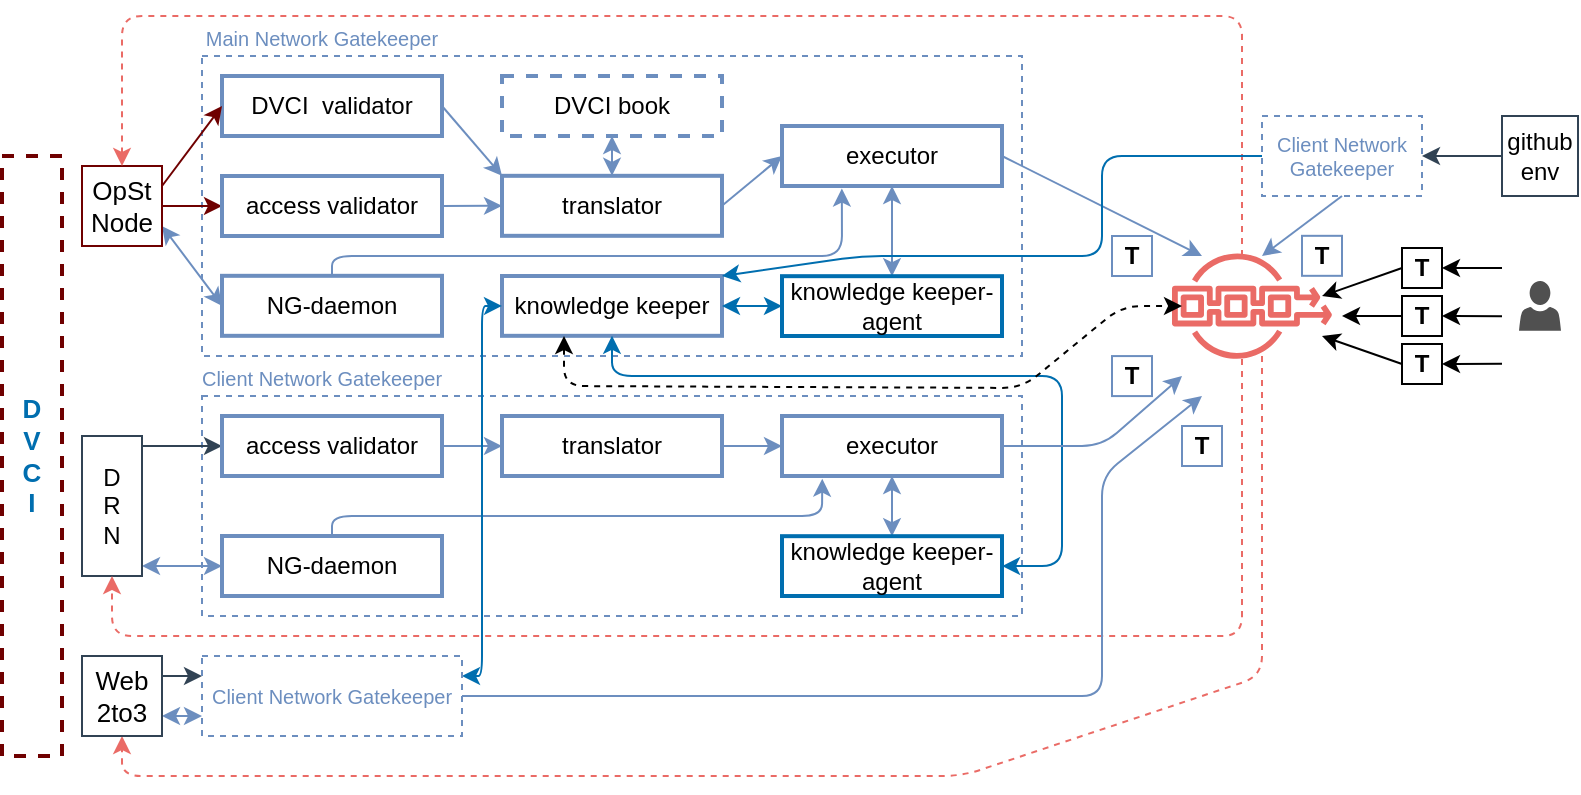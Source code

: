 <mxfile>
    <diagram id="G1Krqd5soT9Q-9YwSz64" name="Page-1">
        <mxGraphModel dx="2401" dy="1187" grid="1" gridSize="10" guides="1" tooltips="1" connect="1" arrows="1" fold="1" page="1" pageScale="1" pageWidth="1169" pageHeight="827" math="0" shadow="0">
            <root>
                <mxCell id="0"/>
                <mxCell id="1" parent="0"/>
                <mxCell id="32" value="" style="rounded=0;whiteSpace=wrap;html=1;fillColor=none;strokeColor=#6C8EBF;dashed=1;" parent="1" vertex="1">
                    <mxGeometry x="291" y="244" width="410" height="150" as="geometry"/>
                </mxCell>
                <mxCell id="13" value="" style="rounded=0;whiteSpace=wrap;html=1;fillColor=none;strokeColor=#6C8EBF;dashed=1;" parent="1" vertex="1">
                    <mxGeometry x="291" y="414" width="410" height="110" as="geometry"/>
                </mxCell>
                <mxCell id="40" style="edgeStyle=none;html=1;exitX=1;exitY=0.5;exitDx=0;exitDy=0;entryX=0;entryY=0;entryDx=0;entryDy=0;strokeColor=#6C8EBF;fontSize=13;startArrow=none;startFill=0;endArrow=classic;endFill=1;" parent="1" source="2" target="6" edge="1">
                    <mxGeometry relative="1" as="geometry"/>
                </mxCell>
                <mxCell id="2" value="DVCI&amp;nbsp; validator" style="rounded=0;whiteSpace=wrap;html=1;fillColor=none;strokeColor=#6c8ebf;strokeWidth=2;gradientColor=#7ea6e0;" parent="1" vertex="1">
                    <mxGeometry x="301" y="254" width="110" height="30" as="geometry"/>
                </mxCell>
                <mxCell id="3" value="knowledge keeper" style="rounded=0;whiteSpace=wrap;html=1;fillColor=none;strokeColor=#6C8EBF;strokeWidth=2;gradientColor=#7ea6e0;rotation=0;" parent="1" vertex="1">
                    <mxGeometry x="441" y="354" width="110" height="29.91" as="geometry"/>
                </mxCell>
                <mxCell id="36" style="edgeStyle=none;html=1;exitX=0;exitY=0.5;exitDx=0;exitDy=0;entryX=1;entryY=0.75;entryDx=0;entryDy=0;strokeColor=#6C8EBF;fontSize=13;startArrow=classic;startFill=1;endArrow=classic;endFill=1;" parent="1" source="4" target="29" edge="1">
                    <mxGeometry relative="1" as="geometry"/>
                </mxCell>
                <mxCell id="39" style="edgeStyle=none;html=1;exitX=0.5;exitY=0;exitDx=0;exitDy=0;entryX=0.272;entryY=1.042;entryDx=0;entryDy=0;strokeColor=#6C8EBF;fontSize=13;startArrow=none;startFill=0;endArrow=classic;endFill=1;entryPerimeter=0;" parent="1" source="4" target="5" edge="1">
                    <mxGeometry relative="1" as="geometry">
                        <Array as="points">
                            <mxPoint x="356" y="344"/>
                            <mxPoint x="611" y="344"/>
                        </Array>
                    </mxGeometry>
                </mxCell>
                <mxCell id="4" value="NG-daemon" style="rounded=0;whiteSpace=wrap;html=1;fillColor=none;strokeColor=#6C8EBF;strokeWidth=2;gradientColor=#7ea6e0;rotation=0;" parent="1" vertex="1">
                    <mxGeometry x="301" y="353.91" width="110" height="30" as="geometry"/>
                </mxCell>
                <mxCell id="42" style="edgeStyle=none;html=1;exitX=1;exitY=0.5;exitDx=0;exitDy=0;strokeColor=#6C8EBF;fontSize=13;startArrow=none;startFill=0;endArrow=classic;endFill=1;entryX=0.25;entryY=0.25;entryDx=0;entryDy=0;entryPerimeter=0;" parent="1" source="5" target="52" edge="1">
                    <mxGeometry relative="1" as="geometry">
                        <mxPoint x="741" y="309.046" as="targetPoint"/>
                        <Array as="points"/>
                    </mxGeometry>
                </mxCell>
                <mxCell id="5" value="executor" style="rounded=0;whiteSpace=wrap;html=1;fillColor=none;strokeColor=#6C8EBF;strokeWidth=2;gradientColor=#7ea6e0;rotation=0;" parent="1" vertex="1">
                    <mxGeometry x="581" y="279" width="110" height="30" as="geometry"/>
                </mxCell>
                <mxCell id="41" style="edgeStyle=none;html=1;exitX=1;exitY=0.5;exitDx=0;exitDy=0;entryX=0;entryY=0.5;entryDx=0;entryDy=0;strokeColor=#6C8EBF;fontSize=13;startArrow=none;startFill=0;endArrow=classic;endFill=1;" parent="1" source="6" target="5" edge="1">
                    <mxGeometry relative="1" as="geometry"/>
                </mxCell>
                <mxCell id="123" style="edgeStyle=none;html=1;exitX=0.5;exitY=0;exitDx=0;exitDy=0;entryX=0.5;entryY=1;entryDx=0;entryDy=0;strokeColor=#6C8EBF;startArrow=classic;startFill=1;endArrow=classic;endFill=1;" parent="1" source="6" target="122" edge="1">
                    <mxGeometry relative="1" as="geometry"/>
                </mxCell>
                <mxCell id="6" value="translator" style="rounded=0;whiteSpace=wrap;html=1;fillColor=none;strokeColor=#6c8ebf;strokeWidth=2;gradientColor=#7ea6e0;" parent="1" vertex="1">
                    <mxGeometry x="441" y="303.91" width="110" height="30" as="geometry"/>
                </mxCell>
                <mxCell id="16" style="edgeStyle=none;html=1;exitX=0;exitY=0.5;exitDx=0;exitDy=0;entryX=1;entryY=0.071;entryDx=0;entryDy=0;entryPerimeter=0;strokeColor=#314354;fillColor=#647687;endArrow=none;endFill=0;startArrow=classic;startFill=1;" parent="1" source="8" target="14" edge="1">
                    <mxGeometry relative="1" as="geometry"/>
                </mxCell>
                <mxCell id="8" value="access validator" style="rounded=0;whiteSpace=wrap;html=1;fillColor=none;strokeColor=#6c8ebf;strokeWidth=2;gradientColor=#7ea6e0;" parent="1" vertex="1">
                    <mxGeometry x="301" y="424" width="110" height="30" as="geometry"/>
                </mxCell>
                <mxCell id="22" style="edgeStyle=none;html=1;exitX=0.5;exitY=0;exitDx=0;exitDy=0;entryX=0.5;entryY=1;entryDx=0;entryDy=0;strokeColor=#6C8EBF;startArrow=classic;startFill=1;endArrow=classic;endFill=1;" parent="1" source="9" target="11" edge="1">
                    <mxGeometry relative="1" as="geometry"/>
                </mxCell>
                <mxCell id="46" style="edgeStyle=none;html=1;exitX=1;exitY=0.5;exitDx=0;exitDy=0;entryX=0.5;entryY=1;entryDx=0;entryDy=0;strokeColor=#006EAF;fontSize=13;startArrow=classic;startFill=1;endArrow=classic;endFill=1;fillColor=#1ba1e2;" parent="1" source="9" target="3" edge="1">
                    <mxGeometry relative="1" as="geometry">
                        <Array as="points">
                            <mxPoint x="721" y="499"/>
                            <mxPoint x="721" y="404"/>
                            <mxPoint x="496" y="404"/>
                        </Array>
                    </mxGeometry>
                </mxCell>
                <mxCell id="9" value="knowledge keeper-agent" style="rounded=0;whiteSpace=wrap;html=1;fillColor=none;strokeColor=#006EAF;strokeWidth=2;rotation=0;fontColor=default;" parent="1" vertex="1">
                    <mxGeometry x="581" y="484.09" width="110" height="29.91" as="geometry"/>
                </mxCell>
                <mxCell id="15" style="edgeStyle=none;html=1;exitX=0;exitY=0.5;exitDx=0;exitDy=0;entryX=1;entryY=0.928;entryDx=0;entryDy=0;entryPerimeter=0;strokeColor=#6C8EBF;startArrow=classic;startFill=1;" parent="1" source="10" target="14" edge="1">
                    <mxGeometry relative="1" as="geometry"/>
                </mxCell>
                <mxCell id="26" style="edgeStyle=none;html=1;exitX=0.5;exitY=0;exitDx=0;exitDy=0;entryX=0.183;entryY=1.045;entryDx=0;entryDy=0;strokeColor=#6C8EBF;startArrow=none;startFill=0;endArrow=classic;endFill=1;entryPerimeter=0;" parent="1" source="10" target="11" edge="1">
                    <mxGeometry relative="1" as="geometry">
                        <Array as="points">
                            <mxPoint x="356" y="474"/>
                            <mxPoint x="431" y="474"/>
                            <mxPoint x="601" y="474"/>
                        </Array>
                    </mxGeometry>
                </mxCell>
                <mxCell id="10" value="NG-daemon" style="rounded=0;whiteSpace=wrap;html=1;fillColor=none;strokeColor=#6C8EBF;strokeWidth=2;gradientColor=#7ea6e0;rotation=0;" parent="1" vertex="1">
                    <mxGeometry x="301" y="484" width="110" height="30" as="geometry"/>
                </mxCell>
                <mxCell id="20" style="edgeStyle=none;html=1;exitX=0;exitY=0.5;exitDx=0;exitDy=0;entryX=1;entryY=0.5;entryDx=0;entryDy=0;strokeColor=#6C8EBF;startArrow=classic;startFill=1;endArrow=none;endFill=0;" parent="1" source="11" target="12" edge="1">
                    <mxGeometry relative="1" as="geometry"/>
                </mxCell>
                <mxCell id="27" style="edgeStyle=none;html=1;exitX=1;exitY=0.5;exitDx=0;exitDy=0;strokeColor=#6C8EBF;startArrow=none;startFill=0;endArrow=classic;endFill=1;entryX=0.15;entryY=0.85;entryDx=0;entryDy=0;entryPerimeter=0;" parent="1" source="11" target="52" edge="1">
                    <mxGeometry relative="1" as="geometry">
                        <mxPoint x="741" y="439" as="targetPoint"/>
                        <Array as="points">
                            <mxPoint x="741" y="439"/>
                        </Array>
                    </mxGeometry>
                </mxCell>
                <mxCell id="11" value="executor" style="rounded=0;whiteSpace=wrap;html=1;fillColor=none;strokeColor=#6C8EBF;strokeWidth=2;gradientColor=#7ea6e0;rotation=0;" parent="1" vertex="1">
                    <mxGeometry x="581" y="424" width="110" height="30" as="geometry"/>
                </mxCell>
                <mxCell id="18" style="edgeStyle=none;html=1;exitX=0;exitY=0.5;exitDx=0;exitDy=0;entryX=1;entryY=0.5;entryDx=0;entryDy=0;strokeColor=#6C8EBF;startArrow=classic;startFill=1;endArrow=none;endFill=0;" parent="1" source="12" target="8" edge="1">
                    <mxGeometry relative="1" as="geometry"/>
                </mxCell>
                <mxCell id="12" value="translator" style="rounded=0;whiteSpace=wrap;html=1;fillColor=none;strokeColor=#6c8ebf;strokeWidth=2;gradientColor=#7ea6e0;" parent="1" vertex="1">
                    <mxGeometry x="441" y="424" width="110" height="30" as="geometry"/>
                </mxCell>
                <mxCell id="14" value="D&lt;br&gt;R&lt;br&gt;N" style="rounded=0;whiteSpace=wrap;html=1;strokeColor=#314354;fillColor=none;fontColor=default;" parent="1" vertex="1">
                    <mxGeometry x="231" y="434" width="30" height="70" as="geometry"/>
                </mxCell>
                <mxCell id="28" value="&lt;font color=&quot;#006eaf&quot; style=&quot;font-size: 13px;&quot;&gt;&lt;b style=&quot;&quot;&gt;D&lt;br&gt;V&lt;br&gt;C&lt;br&gt;I&lt;/b&gt;&lt;/font&gt;" style="rounded=0;whiteSpace=wrap;html=1;strokeColor=#6F0000;strokeWidth=2;fontSize=10;fontColor=#ffffff;fillColor=none;dashed=1;" parent="1" vertex="1">
                    <mxGeometry x="191" y="294" width="30" height="300" as="geometry"/>
                </mxCell>
                <mxCell id="44" style="edgeStyle=none;html=1;exitX=1;exitY=0.25;exitDx=0;exitDy=0;entryX=0;entryY=0.5;entryDx=0;entryDy=0;strokeColor=#6F0000;fontSize=13;startArrow=none;startFill=0;endArrow=classic;endFill=1;fillColor=#a20025;" parent="1" source="29" target="2" edge="1">
                    <mxGeometry relative="1" as="geometry"/>
                </mxCell>
                <mxCell id="118" style="edgeStyle=none;html=1;exitX=1;exitY=0.5;exitDx=0;exitDy=0;entryX=0;entryY=0.5;entryDx=0;entryDy=0;fillColor=#a20025;strokeColor=#6F0000;" parent="1" source="29" target="117" edge="1">
                    <mxGeometry relative="1" as="geometry"/>
                </mxCell>
                <mxCell id="29" value="OpSt&lt;br&gt;Node" style="rounded=0;whiteSpace=wrap;html=1;strokeColor=#6F0000;fontSize=13;fillColor=none;fontColor=default;" parent="1" vertex="1">
                    <mxGeometry x="231" y="299" width="40" height="40" as="geometry"/>
                </mxCell>
                <mxCell id="34" style="edgeStyle=none;html=1;exitX=0.5;exitY=0;exitDx=0;exitDy=0;entryX=0.5;entryY=1;entryDx=0;entryDy=0;strokeColor=#6C8EBF;fontSize=13;startArrow=classic;startFill=1;endArrow=classic;endFill=1;" parent="1" source="33" target="5" edge="1">
                    <mxGeometry relative="1" as="geometry"/>
                </mxCell>
                <mxCell id="45" style="edgeStyle=none;html=1;exitX=0;exitY=0.5;exitDx=0;exitDy=0;entryX=1;entryY=0.5;entryDx=0;entryDy=0;strokeColor=#006EAF;fontSize=13;startArrow=classic;startFill=1;endArrow=classic;endFill=1;fillColor=#1ba1e2;" parent="1" source="33" target="3" edge="1">
                    <mxGeometry relative="1" as="geometry"/>
                </mxCell>
                <mxCell id="33" value="knowledge keeper-agent" style="rounded=0;whiteSpace=wrap;html=1;fillColor=none;strokeColor=#006EAF;strokeWidth=2;rotation=0;fontColor=default;" parent="1" vertex="1">
                    <mxGeometry x="581" y="354.09" width="110" height="29.91" as="geometry"/>
                </mxCell>
                <mxCell id="55" style="edgeStyle=none;html=1;exitX=0.45;exitY=0.25;exitDx=0;exitDy=0;exitPerimeter=0;entryX=0.5;entryY=0;entryDx=0;entryDy=0;dashed=1;strokeColor=#EA6B66;fontSize=13;startArrow=none;startFill=0;endArrow=classic;endFill=1;" parent="1" source="52" target="29" edge="1">
                    <mxGeometry relative="1" as="geometry">
                        <Array as="points">
                            <mxPoint x="811" y="224"/>
                            <mxPoint x="251" y="224"/>
                            <mxPoint x="251" y="264"/>
                            <mxPoint x="251" y="274"/>
                        </Array>
                    </mxGeometry>
                </mxCell>
                <mxCell id="56" style="edgeStyle=none;html=1;exitX=0.45;exitY=0.765;exitDx=0;exitDy=0;exitPerimeter=0;entryX=0.5;entryY=1;entryDx=0;entryDy=0;dashed=1;strokeColor=#EA6B66;fontSize=13;startArrow=none;startFill=0;endArrow=classic;endFill=1;" parent="1" source="52" target="14" edge="1">
                    <mxGeometry relative="1" as="geometry">
                        <Array as="points">
                            <mxPoint x="811" y="534"/>
                            <mxPoint x="246" y="534"/>
                        </Array>
                    </mxGeometry>
                </mxCell>
                <mxCell id="96" style="edgeStyle=none;html=1;exitX=0.55;exitY=0.75;exitDx=0;exitDy=0;exitPerimeter=0;entryX=0.5;entryY=1;entryDx=0;entryDy=0;strokeColor=#EA6B66;fontSize=10;fontColor=#6C8EBF;startArrow=none;startFill=0;endArrow=classic;endFill=1;dashed=1;" parent="1" source="52" target="91" edge="1">
                    <mxGeometry relative="1" as="geometry">
                        <Array as="points">
                            <mxPoint x="821" y="554"/>
                            <mxPoint x="671" y="604"/>
                            <mxPoint x="251" y="604"/>
                        </Array>
                    </mxGeometry>
                </mxCell>
                <mxCell id="52" value="" style="sketch=0;points=[[0,0,0],[0.25,0,0],[0.5,0,0],[0.75,0,0],[1,0,0],[0,1,0],[0.25,1,0],[0.5,1,0],[0.75,1,0],[1,1,0],[0,0.25,0],[0,0.5,0],[0,0.75,0],[1,0.25,0],[1,0.5,0],[1,0.75,0]];outlineConnect=0;fontColor=#232F3E;gradientColor=#F78E04;gradientDirection=north;fillColor=none;strokeColor=#EA6B66;dashed=0;verticalLabelPosition=bottom;verticalAlign=top;align=center;html=1;fontSize=12;fontStyle=0;aspect=fixed;shape=mxgraph.aws4.resourceIcon;resIcon=mxgraph.aws4.managed_blockchain;strokeWidth=1;" parent="1" vertex="1">
                    <mxGeometry x="766" y="319.04" width="100" height="100" as="geometry"/>
                </mxCell>
                <mxCell id="58" value="&lt;font color=&quot;#6c8ebf&quot; style=&quot;font-size: 10px;&quot;&gt;Main Network Gatekeeper&lt;/font&gt;" style="text;html=1;strokeColor=none;fillColor=none;align=center;verticalAlign=middle;whiteSpace=wrap;rounded=0;strokeWidth=1;fontSize=13;" parent="1" vertex="1">
                    <mxGeometry x="281" y="224" width="140" height="20" as="geometry"/>
                </mxCell>
                <mxCell id="59" value="&lt;font color=&quot;#6c8ebf&quot; style=&quot;font-size: 10px;&quot;&gt;Client Network Gatekeeper&lt;/font&gt;" style="text;html=1;strokeColor=none;fillColor=none;align=center;verticalAlign=middle;whiteSpace=wrap;rounded=0;strokeWidth=1;fontSize=13;" parent="1" vertex="1">
                    <mxGeometry x="281" y="389.04" width="140" height="30" as="geometry"/>
                </mxCell>
                <mxCell id="120" style="edgeStyle=none;html=1;exitX=0.5;exitY=1;exitDx=0;exitDy=0;entryX=0.55;entryY=0.25;entryDx=0;entryDy=0;entryPerimeter=0;strokeColor=#6C8EBF;" parent="1" source="70" target="52" edge="1">
                    <mxGeometry relative="1" as="geometry"/>
                </mxCell>
                <mxCell id="124" style="edgeStyle=none;html=1;exitX=0;exitY=0.5;exitDx=0;exitDy=0;entryX=1;entryY=0;entryDx=0;entryDy=0;strokeColor=#006EAF;fillColor=#1ba1e2;" parent="1" source="70" target="3" edge="1">
                    <mxGeometry relative="1" as="geometry">
                        <Array as="points">
                            <mxPoint x="741" y="294"/>
                            <mxPoint x="741" y="344"/>
                            <mxPoint x="621" y="344"/>
                        </Array>
                    </mxGeometry>
                </mxCell>
                <mxCell id="70" value="Client Network &lt;br&gt;Gatekeeper" style="rounded=0;whiteSpace=wrap;html=1;strokeColor=#6C8EBF;strokeWidth=1;fontSize=10;fontColor=#6C8EBF;fillColor=none;dashed=1;" parent="1" vertex="1">
                    <mxGeometry x="821" y="274" width="80" height="40" as="geometry"/>
                </mxCell>
                <mxCell id="82" style="edgeStyle=none;html=1;exitX=0;exitY=0.5;exitDx=0;exitDy=0;entryX=1;entryY=0.5;entryDx=0;entryDy=0;strokeColor=#314354;fontSize=10;fontColor=#6C8EBF;startArrow=none;startFill=0;endArrow=classic;endFill=1;fillColor=#647687;" parent="1" source="73" target="70" edge="1">
                    <mxGeometry relative="1" as="geometry"/>
                </mxCell>
                <mxCell id="73" value="github &lt;br&gt;env" style="rounded=0;whiteSpace=wrap;html=1;fillColor=none;fontColor=default;strokeColor=#314354;strokeWidth=1;" parent="1" vertex="1">
                    <mxGeometry x="941" y="274" width="38" height="40" as="geometry"/>
                </mxCell>
                <mxCell id="54" style="edgeStyle=none;html=1;entryX=0.15;entryY=0.5;entryDx=0;entryDy=0;entryPerimeter=0;strokeColor=default;fontSize=13;startArrow=classic;startFill=1;endArrow=classic;endFill=1;dashed=1;" parent="1" target="52" edge="1">
                    <mxGeometry relative="1" as="geometry">
                        <mxPoint x="472" y="384" as="sourcePoint"/>
                        <Array as="points">
                            <mxPoint x="472" y="409"/>
                            <mxPoint x="701" y="410"/>
                            <mxPoint x="751" y="369"/>
                        </Array>
                    </mxGeometry>
                </mxCell>
                <mxCell id="97" style="edgeStyle=none;html=1;exitX=1;exitY=0.75;exitDx=0;exitDy=0;entryX=0;entryY=0.75;entryDx=0;entryDy=0;strokeColor=#6C8EBF;fontSize=10;fontColor=#6C8EBF;startArrow=classic;startFill=1;endArrow=classic;endFill=1;" parent="1" source="91" target="92" edge="1">
                    <mxGeometry relative="1" as="geometry"/>
                </mxCell>
                <mxCell id="98" style="edgeStyle=none;html=1;exitX=1;exitY=0.25;exitDx=0;exitDy=0;entryX=0;entryY=0.25;entryDx=0;entryDy=0;strokeColor=#314354;fontSize=10;fontColor=#6C8EBF;startArrow=none;startFill=0;endArrow=classic;endFill=1;fillColor=#647687;" parent="1" source="91" target="92" edge="1">
                    <mxGeometry relative="1" as="geometry"/>
                </mxCell>
                <mxCell id="91" value="Web&lt;br&gt;2to3" style="rounded=0;whiteSpace=wrap;html=1;strokeColor=#314354;fontSize=13;fillColor=none;fontColor=default;" parent="1" vertex="1">
                    <mxGeometry x="231" y="544" width="40" height="40" as="geometry"/>
                </mxCell>
                <mxCell id="94" style="edgeStyle=none;html=1;exitX=1;exitY=0.25;exitDx=0;exitDy=0;entryX=0;entryY=0.5;entryDx=0;entryDy=0;strokeColor=#006EAF;fontSize=10;fontColor=#6C8EBF;startArrow=classic;startFill=1;endArrow=classic;endFill=1;fillColor=#1ba1e2;" parent="1" source="92" target="3" edge="1">
                    <mxGeometry relative="1" as="geometry">
                        <Array as="points">
                            <mxPoint x="431" y="554"/>
                            <mxPoint x="431" y="369"/>
                        </Array>
                    </mxGeometry>
                </mxCell>
                <mxCell id="95" style="edgeStyle=none;html=1;exitX=1;exitY=0.5;exitDx=0;exitDy=0;strokeColor=#6C8EBF;fontSize=10;fontColor=#6C8EBF;startArrow=none;startFill=0;endArrow=classic;endFill=1;" parent="1" source="92" edge="1">
                    <mxGeometry relative="1" as="geometry">
                        <mxPoint x="791" y="414" as="targetPoint"/>
                        <Array as="points">
                            <mxPoint x="741" y="564"/>
                            <mxPoint x="741" y="454"/>
                        </Array>
                    </mxGeometry>
                </mxCell>
                <mxCell id="92" value="Client Network Gatekeeper" style="rounded=0;whiteSpace=wrap;html=1;strokeColor=#6C8EBF;strokeWidth=1;fontSize=10;fontColor=#6C8EBF;fillColor=none;dashed=1;" parent="1" vertex="1">
                    <mxGeometry x="291" y="544" width="130" height="40" as="geometry"/>
                </mxCell>
                <mxCell id="99" value="&lt;b style=&quot;&quot;&gt;&lt;font style=&quot;font-size: 12px;&quot;&gt;T&lt;/font&gt;&lt;br&gt;&lt;/b&gt;" style="whiteSpace=wrap;html=1;aspect=fixed;strokeWidth=1;fillColor=none;strokeColor=#6C8EBF;gradientColor=#d5739d;fontColor=default;" parent="1" vertex="1">
                    <mxGeometry x="746" y="334" width="20" height="20" as="geometry"/>
                </mxCell>
                <mxCell id="101" value="&lt;b style=&quot;&quot;&gt;&lt;font style=&quot;font-size: 12px;&quot;&gt;T&lt;/font&gt;&lt;br&gt;&lt;/b&gt;" style="whiteSpace=wrap;html=1;aspect=fixed;strokeWidth=1;fillColor=none;strokeColor=#6C8EBF;gradientColor=#d5739d;fontColor=default;" parent="1" vertex="1">
                    <mxGeometry x="841" y="333.91" width="20" height="20" as="geometry"/>
                </mxCell>
                <mxCell id="102" value="&lt;b style=&quot;&quot;&gt;&lt;font style=&quot;font-size: 12px;&quot;&gt;T&lt;/font&gt;&lt;br&gt;&lt;/b&gt;" style="whiteSpace=wrap;html=1;aspect=fixed;strokeWidth=1;fillColor=none;strokeColor=#6C8EBF;gradientColor=#d5739d;fontColor=default;" parent="1" vertex="1">
                    <mxGeometry x="781" y="429" width="20" height="20" as="geometry"/>
                </mxCell>
                <mxCell id="103" value="&lt;b style=&quot;&quot;&gt;&lt;font style=&quot;font-size: 12px;&quot;&gt;T&lt;/font&gt;&lt;br&gt;&lt;/b&gt;" style="whiteSpace=wrap;html=1;aspect=fixed;strokeWidth=1;fillColor=none;strokeColor=#6C8EBF;gradientColor=#d5739d;fontColor=default;" parent="1" vertex="1">
                    <mxGeometry x="746" y="394.04" width="20" height="20" as="geometry"/>
                </mxCell>
                <mxCell id="112" style="edgeStyle=none;html=1;exitX=0;exitY=0.5;exitDx=0;exitDy=0;entryX=0.85;entryY=0.45;entryDx=0;entryDy=0;entryPerimeter=0;strokeColor=default;fontSize=12;fontColor=#6C8EBF;startArrow=none;startFill=0;endArrow=classic;endFill=1;" parent="1" source="107" target="52" edge="1">
                    <mxGeometry relative="1" as="geometry"/>
                </mxCell>
                <mxCell id="113" style="edgeStyle=none;html=1;exitX=1;exitY=0.5;exitDx=0;exitDy=0;strokeColor=default;fontSize=12;fontColor=#6C8EBF;startArrow=classic;startFill=1;endArrow=none;endFill=0;" parent="1" source="107" edge="1">
                    <mxGeometry relative="1" as="geometry">
                        <mxPoint x="941" y="350.038" as="targetPoint"/>
                    </mxGeometry>
                </mxCell>
                <mxCell id="107" value="&lt;b style=&quot;&quot;&gt;&lt;font style=&quot;font-size: 12px;&quot;&gt;T&lt;/font&gt;&lt;br&gt;&lt;/b&gt;" style="whiteSpace=wrap;html=1;aspect=fixed;strokeWidth=1;fillColor=none;strokeColor=default;gradientColor=#d5739d;fontColor=default;" parent="1" vertex="1">
                    <mxGeometry x="891" y="340" width="20" height="20" as="geometry"/>
                </mxCell>
                <mxCell id="111" style="edgeStyle=none;html=1;strokeColor=default;fontSize=12;fontColor=#6C8EBF;startArrow=none;startFill=0;endArrow=classic;endFill=1;exitX=0;exitY=0.5;exitDx=0;exitDy=0;" parent="1" source="108" edge="1">
                    <mxGeometry relative="1" as="geometry">
                        <mxPoint x="861" y="374" as="targetPoint"/>
                    </mxGeometry>
                </mxCell>
                <mxCell id="114" style="edgeStyle=none;html=1;exitX=1;exitY=0.5;exitDx=0;exitDy=0;strokeColor=default;fontSize=12;fontColor=#6C8EBF;startArrow=classic;startFill=1;endArrow=none;endFill=0;" parent="1" source="108" edge="1">
                    <mxGeometry relative="1" as="geometry">
                        <mxPoint x="941" y="374.077" as="targetPoint"/>
                    </mxGeometry>
                </mxCell>
                <mxCell id="108" value="&lt;b style=&quot;&quot;&gt;&lt;font style=&quot;font-size: 12px;&quot;&gt;T&lt;/font&gt;&lt;br&gt;&lt;/b&gt;" style="whiteSpace=wrap;html=1;aspect=fixed;strokeWidth=1;fillColor=none;strokeColor=default;gradientColor=#d5739d;fontColor=default;" parent="1" vertex="1">
                    <mxGeometry x="891" y="364" width="20" height="20" as="geometry"/>
                </mxCell>
                <mxCell id="110" style="edgeStyle=none;html=1;exitX=0;exitY=0.5;exitDx=0;exitDy=0;entryX=0.85;entryY=0.65;entryDx=0;entryDy=0;entryPerimeter=0;strokeColor=default;fontSize=12;fontColor=#6C8EBF;startArrow=none;startFill=0;endArrow=classic;endFill=1;" parent="1" source="109" target="52" edge="1">
                    <mxGeometry relative="1" as="geometry"/>
                </mxCell>
                <mxCell id="115" style="edgeStyle=none;html=1;exitX=1;exitY=0.5;exitDx=0;exitDy=0;strokeColor=default;fontSize=12;fontColor=#6C8EBF;startArrow=classic;startFill=1;endArrow=none;endFill=0;" parent="1" source="109" edge="1">
                    <mxGeometry relative="1" as="geometry">
                        <mxPoint x="941" y="397.923" as="targetPoint"/>
                    </mxGeometry>
                </mxCell>
                <mxCell id="109" value="&lt;b style=&quot;&quot;&gt;&lt;font style=&quot;font-size: 12px;&quot;&gt;T&lt;/font&gt;&lt;br&gt;&lt;/b&gt;" style="whiteSpace=wrap;html=1;aspect=fixed;strokeWidth=1;fillColor=none;strokeColor=default;gradientColor=#d5739d;fontColor=default;" parent="1" vertex="1">
                    <mxGeometry x="891" y="388" width="20" height="20" as="geometry"/>
                </mxCell>
                <mxCell id="116" value="" style="sketch=0;pointerEvents=1;shadow=0;dashed=0;html=1;strokeColor=none;labelPosition=center;verticalLabelPosition=bottom;verticalAlign=top;align=center;fillColor=#505050;shape=mxgraph.mscae.intune.account_portal;strokeWidth=1;fontSize=16;fontColor=default;" parent="1" vertex="1">
                    <mxGeometry x="949.5" y="356.41" width="21" height="25" as="geometry"/>
                </mxCell>
                <mxCell id="119" style="edgeStyle=none;html=1;exitX=1;exitY=0.5;exitDx=0;exitDy=0;entryX=0;entryY=0.5;entryDx=0;entryDy=0;strokeColor=#6C8EBF;" parent="1" source="117" target="6" edge="1">
                    <mxGeometry relative="1" as="geometry"/>
                </mxCell>
                <mxCell id="117" value="access validator" style="rounded=0;whiteSpace=wrap;html=1;fillColor=none;strokeColor=#6c8ebf;strokeWidth=2;gradientColor=#7ea6e0;" parent="1" vertex="1">
                    <mxGeometry x="301" y="304" width="110" height="30" as="geometry"/>
                </mxCell>
                <mxCell id="122" value="DVCI book" style="rounded=0;whiteSpace=wrap;html=1;fillColor=none;strokeColor=#6c8ebf;strokeWidth=2;gradientColor=#7ea6e0;dashed=1;" parent="1" vertex="1">
                    <mxGeometry x="441" y="254" width="110" height="30" as="geometry"/>
                </mxCell>
            </root>
        </mxGraphModel>
    </diagram>
</mxfile>